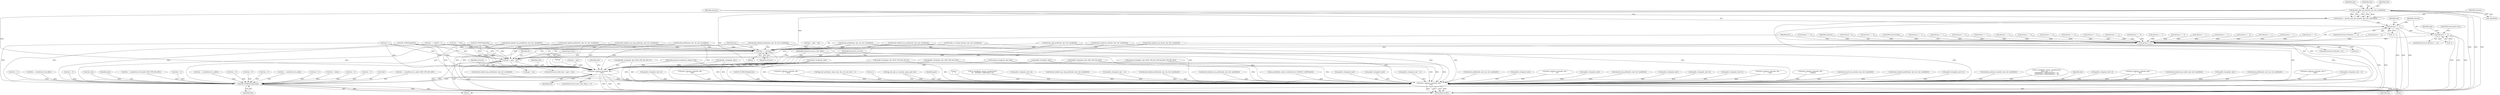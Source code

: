 digraph "0_tcpdump_af2cf04a9394c1a56227c2289ae8da262828294a@pointer" {
"1001377" [label="(Call,decode_mdt_vpn_nlri(ndo, tptr, buf, sizeof(buf)))"];
"1001375" [label="(Call,advance = decode_mdt_vpn_nlri(ndo, tptr, buf, sizeof(buf)))"];
"1001384" [label="(Call,advance == -1)"];
"1001394" [label="(Call,advance == -2)"];
"1001649" [label="(Call,advance < 0)"];
"1001653" [label="(Call,tptr += advance)"];
"1001186" [label="(Call,tptr < pptr + len)"];
"1001634" [label="(Call,print_unknown_data(ndo, tptr, \"\n\t    \", tlen))"];
"1001616" [label="(Call,ND_TCHECK2(*tptr,tlen))"];
"1002940" [label="(Call,print_unknown_data(ndo, pptr, \"\n\t    \", len))"];
"1001187" [label="(Identifier,tptr)"];
"1001417" [label="(Call,advance == -1)"];
"1001837" [label="(Call,decode_prefix6(ndo, tptr, len, buf, sizeof(buf)))"];
"1001379" [label="(Identifier,tptr)"];
"1000568" [label="(Call,ipaddr_string(ndo, tptr))"];
"1001381" [label="(Call,sizeof(buf))"];
"1001394" [label="(Call,advance == -2)"];
"1001560" [label="(Call,advance == -1)"];
"1002397" [label="(Call,print_unknown_data(ndo, tptr, \"\n\t      \", 8))"];
"1000332" [label="(Call,ipaddr_string(ndo, tptr))"];
"1000702" [label="(Call,tlen = nhlen)"];
"1001981" [label="(Call,decode_clnp_prefix(ndo, tptr, buf, sizeof(buf)))"];
"1002535" [label="(Call,ipaddr_string(ndo, tptr))"];
"1001298" [label="(Call,advance == -2)"];
"1001636" [label="(Identifier,tptr)"];
"1001640" [label="(Identifier,advance)"];
"1001330" [label="(Call,advance == -2)"];
"1001390" [label="(Identifier,ndo)"];
"1002222" [label="(Call,ipaddr_string(ndo, tptr+4))"];
"1001634" [label="(Call,print_unknown_data(ndo, tptr, \"\n\t    \", tlen))"];
"1001570" [label="(Call,advance == -2)"];
"1002238" [label="(Call,ipaddr_string(ndo, tptr+2))"];
"1002571" [label="(Call,print_unknown_data(ndo, tptr, \"\n\t      \", tlen))"];
"1001313" [label="(Call,decode_rt_routing_info(ndo, tptr, buf, sizeof(buf)))"];
"1001616" [label="(Call,ND_TCHECK2(*tptr,tlen))"];
"1002654" [label="(Call,print_unknown_data(ndo, tptr,\"\n\t      \", length))"];
"1002045" [label="(Call,decode_mdt_vpn_nlri(ndo, tptr, buf, sizeof(buf)))"];
"1000794" [label="(Call,tlen = 0)"];
"1001877" [label="(Call,decode_labeled_prefix6(ndo, tptr, len, buf, sizeof(buf)))"];
"1000129" [label="(MethodParameterIn,u_int len)"];
"1002501" [label="(Call,ipaddr_string(ndo, tptr+4))"];
"1001000" [label="(Call,tlen = 0)"];
"1001496" [label="(Call,advance == -1)"];
"1000771" [label="(Call,tlen -= sizeof(struct in_addr))"];
"1001249" [label="(Call,advance == -1)"];
"1000768" [label="(Call,ipaddr_string(ndo, tptr))"];
"1002077" [label="(Call,decode_multicast_vpn(ndo, tptr, buf, sizeof(buf)))"];
"1001172" [label="(Call,tptr += tptr[0] + 1)"];
"1001375" [label="(Call,advance = decode_mdt_vpn_nlri(ndo, tptr, buf, sizeof(buf)))"];
"1001653" [label="(Call,tptr += advance)"];
"1001241" [label="(Call,decode_labeled_prefix4(ndo, tptr, len, buf, sizeof(buf)))"];
"1000259" [label="(Call,as_printf(ndo, astostr, sizeof(astostr),\n\t\t\t\tas_size == 2 ?\n\t\t\t\tEXTRACT_16BITS(&tptr[2 + i]) :\n\t\t\t\tEXTRACT_32BITS(&tptr[2 + i])))"];
"1000940" [label="(Call,tlen = 0)"];
"1000865" [label="(Call,tlen -= sizeof(struct in6_addr))"];
"1000888" [label="(Call,tlen = 0)"];
"1002941" [label="(Identifier,ndo)"];
"1002303" [label="(Call,ipaddr_string(ndo, tptr+2))"];
"1001434" [label="(Call,advance == -3)"];
"1001385" [label="(Identifier,advance)"];
"1002921" [label="(Call,print_unknown_data(ndo, pptr, \"\n\t    \", len))"];
"1001198" [label="(Block,)"];
"1001949" [label="(Call,decode_labeled_vpn_l2(ndo, tptr, buf, sizeof(buf)))"];
"1000146" [label="(Call,tlen=len)"];
"1001655" [label="(Identifier,advance)"];
"1001622" [label="(Identifier,ndo)"];
"1002518" [label="(Call,ipaddr_string(ndo, tptr))"];
"1001378" [label="(Identifier,ndo)"];
"1000915" [label="(Call,tlen -= (sizeof(struct in6_addr)+BGP_VPN_RD_LEN))"];
"1001191" [label="(Block,)"];
"1001383" [label="(ControlStructure,if (advance == -1))"];
"1002940" [label="(Call,print_unknown_data(ndo, pptr, \"\n\t    \", len))"];
"1002950" [label="(MethodReturn,RET)"];
"1001725" [label="(Call,decode_prefix4(ndo, tptr, len, buf, sizeof(buf)))"];
"1001019" [label="(Call,isonsap_string(ndo, tptr+BGP_VPN_RD_LEN,tlen-BGP_VPN_RD_LEN))"];
"1000846" [label="(Call,tlen = 0)"];
"1000959" [label="(Call,tlen -= (sizeof(struct in_addr)))"];
"1001352" [label="(Call,advance == -1)"];
"1000128" [label="(MethodParameterIn,const u_char *pptr)"];
"1001395" [label="(Identifier,advance)"];
"1001638" [label="(Identifier,tlen)"];
"1001474" [label="(Call,advance == -3)"];
"1001077" [label="(Call,ip6addr_string(ndo, tptr+BGP_VPN_RD_LEN+3))"];
"1002128" [label="(Call,print_unknown_data(ndo, tptr-3, \"\n\t    \", tlen))"];
"1000429" [label="(Call,ipaddr_string(ndo, tptr + 4))"];
"1001281" [label="(Call,decode_labeled_vpn_prefix4(ndo, tptr, buf, sizeof(buf)))"];
"1001288" [label="(Call,advance == -1)"];
"1001917" [label="(Call,decode_labeled_vpn_prefix6(ndo, tptr, buf, sizeof(buf)))"];
"1000143" [label="(Call,tptr = pptr)"];
"1001048" [label="(Call,ipaddr_string(ndo, tptr+BGP_VPN_RD_LEN+4))"];
"1001553" [label="(Call,decode_clnp_prefix(ndo, tptr, buf, sizeof(buf)))"];
"1001380" [label="(Identifier,buf)"];
"1001649" [label="(Call,advance < 0)"];
"1001160" [label="(Call,ND_TCHECK(tptr[0]))"];
"1001201" [label="(Call,decode_prefix4(ndo, tptr, len, buf, sizeof(buf)))"];
"1000910" [label="(Call,ip6addr_string(ndo, tptr+BGP_VPN_RD_LEN))"];
"1001457" [label="(Call,advance == -1)"];
"1000978" [label="(Call,isonsap_string(ndo, tptr, tlen))"];
"1001402" [label="(Identifier,ndo)"];
"1001087" [label="(Call,tlen = 0)"];
"1001130" [label="(Call,tptr += tlen)"];
"1001188" [label="(Call,pptr + len)"];
"1002317" [label="(Call,ipaddr_string(ndo, tptr+2))"];
"1001506" [label="(Call,advance == -2)"];
"1000126" [label="(MethodParameterIn,netdissect_options *ndo)"];
"1001619" [label="(Identifier,tlen)"];
"1001648" [label="(ControlStructure,if (advance < 0))"];
"1000683" [label="(Call,print_unknown_data(ndo, tptr, \"\n\t    \", tlen))"];
"1000862" [label="(Call,ip6addr_string(ndo, tptr))"];
"1001592" [label="(Call,advance == -1)"];
"1002936" [label="(Call,ND_TCHECK2(*pptr,len))"];
"1001528" [label="(Call,advance == -1)"];
"1001635" [label="(Identifier,ndo)"];
"1001384" [label="(Call,advance == -1)"];
"1001133" [label="(Call,ND_TCHECK(tptr[0]))"];
"1001521" [label="(Call,decode_labeled_vpn_l2(ndo, tptr, buf, sizeof(buf)))"];
"1000719" [label="(Call,tlen > 0)"];
"1001111" [label="(Call,print_unknown_data(ndo, tptr, \"\n\t    \", tlen))"];
"1001602" [label="(Call,advance == -2)"];
"1002828" [label="(Call,bgp_attr_print(ndo, atype, tptr, alen, attr_set_level + 1))"];
"1001656" [label="(JumpTarget,done:)"];
"1002946" [label="(Literal,1)"];
"1001393" [label="(ControlStructure,if (advance == -2))"];
"1001142" [label="(Call,tptr++)"];
"1000201" [label="(Call,bgp_attr_get_as_size(ndo, atype, pptr, len))"];
"1001637" [label="(Literal,\"\n\t    \")"];
"1002942" [label="(Identifier,pptr)"];
"1001489" [label="(Call,decode_labeled_vpn_prefix6(ndo, tptr, buf, sizeof(buf)))"];
"1002943" [label="(Literal,\"\n\t    \")"];
"1002256" [label="(Call,as_printf(ndo, astostr, sizeof(astostr),\n\t\t\t    EXTRACT_32BITS(tptr+2)))"];
"1001642" [label="(Call,tptr = pptr + len)"];
"1002480" [label="(Call,ipaddr_string(ndo, tptr+4))"];
"1001362" [label="(Call,advance == -2)"];
"1001396" [label="(Call,-2)"];
"1001538" [label="(Call,advance == -2)"];
"1001650" [label="(Identifier,advance)"];
"1000985" [label="(Call,tlen = 0)"];
"1002013" [label="(Call,decode_labeled_vpn_clnp_prefix(ndo, tptr, buf, sizeof(buf)))"];
"1001639" [label="(Call,advance = 0)"];
"1001449" [label="(Call,decode_labeled_prefix6(ndo, tptr, len, buf, sizeof(buf)))"];
"1001185" [label="(ControlStructure,while (tptr < pptr + len))"];
"1001398" [label="(ControlStructure,goto trunc;)"];
"1001226" [label="(Call,advance == -3)"];
"1002944" [label="(Identifier,len)"];
"1000464" [label="(Call,ipaddr_string(ndo, tptr + 4))"];
"1001195" [label="(Identifier,af)"];
"1001377" [label="(Call,decode_mdt_vpn_nlri(ndo, tptr, buf, sizeof(buf)))"];
"1001765" [label="(Call,decode_labeled_prefix4(ndo, tptr, len, buf, sizeof(buf)))"];
"1000752" [label="(Call,tlen = 0)"];
"1001585" [label="(Call,decode_labeled_vpn_clnp_prefix(ndo, tptr, buf, sizeof(buf)))"];
"1001805" [label="(Call,decode_labeled_vpn_prefix4(ndo, tptr, buf, sizeof(buf)))"];
"1002935" [label="(Block,)"];
"1000956" [label="(Call,ipaddr_string(ndo, tptr))"];
"1001186" [label="(Call,tptr < pptr + len)"];
"1000816" [label="(Call,ipaddr_string(ndo, tptr+BGP_VPN_RD_LEN))"];
"1002682" [label="(Call,as_printf(ndo, astostr, sizeof(astostr), EXTRACT_32BITS(tptr)))"];
"1001654" [label="(Identifier,tptr)"];
"1001345" [label="(Call,decode_multicast_vpn(ndo, tptr, buf, sizeof(buf)))"];
"1002555" [label="(Call,ipaddr_string(ndo, tptr))"];
"1000599" [label="(Call,ipaddr_string(ndo, tptr))"];
"1001376" [label="(Identifier,advance)"];
"1001651" [label="(Literal,0)"];
"1001652" [label="(ControlStructure,break;)"];
"1001386" [label="(Call,-1)"];
"1001617" [label="(Call,*tptr)"];
"1001409" [label="(Call,decode_prefix6(ndo, tptr, len, buf, sizeof(buf)))"];
"1000821" [label="(Call,tlen -= (sizeof(struct in_addr)+BGP_VPN_RD_LEN))"];
"1001209" [label="(Call,advance == -1)"];
"1001320" [label="(Call,advance == -1)"];
"1000409" [label="(Call,ipaddr_string(ndo, tptr + 2))"];
"1001628" [label="(ControlStructure,if (ndo->ndo_vflag <= 1))"];
"1001266" [label="(Call,advance == -3)"];
"1001377" -> "1001375"  [label="AST: "];
"1001377" -> "1001381"  [label="CFG: "];
"1001378" -> "1001377"  [label="AST: "];
"1001379" -> "1001377"  [label="AST: "];
"1001380" -> "1001377"  [label="AST: "];
"1001381" -> "1001377"  [label="AST: "];
"1001375" -> "1001377"  [label="CFG: "];
"1001377" -> "1002950"  [label="DDG: "];
"1001377" -> "1002950"  [label="DDG: "];
"1001377" -> "1002950"  [label="DDG: "];
"1001377" -> "1001375"  [label="DDG: "];
"1001377" -> "1001375"  [label="DDG: "];
"1001377" -> "1001375"  [label="DDG: "];
"1001377" -> "1001634"  [label="DDG: "];
"1001377" -> "1001653"  [label="DDG: "];
"1001377" -> "1002940"  [label="DDG: "];
"1001375" -> "1001198"  [label="AST: "];
"1001376" -> "1001375"  [label="AST: "];
"1001385" -> "1001375"  [label="CFG: "];
"1001375" -> "1002950"  [label="DDG: "];
"1001375" -> "1001384"  [label="DDG: "];
"1001384" -> "1001383"  [label="AST: "];
"1001384" -> "1001386"  [label="CFG: "];
"1001385" -> "1001384"  [label="AST: "];
"1001386" -> "1001384"  [label="AST: "];
"1001390" -> "1001384"  [label="CFG: "];
"1001395" -> "1001384"  [label="CFG: "];
"1001384" -> "1002950"  [label="DDG: "];
"1001384" -> "1002950"  [label="DDG: "];
"1001384" -> "1002950"  [label="DDG: "];
"1001386" -> "1001384"  [label="DDG: "];
"1001384" -> "1001394"  [label="DDG: "];
"1001384" -> "1001649"  [label="DDG: "];
"1001394" -> "1001393"  [label="AST: "];
"1001394" -> "1001396"  [label="CFG: "];
"1001395" -> "1001394"  [label="AST: "];
"1001396" -> "1001394"  [label="AST: "];
"1001398" -> "1001394"  [label="CFG: "];
"1001402" -> "1001394"  [label="CFG: "];
"1001394" -> "1002950"  [label="DDG: "];
"1001394" -> "1002950"  [label="DDG: "];
"1001394" -> "1002950"  [label="DDG: "];
"1001396" -> "1001394"  [label="DDG: "];
"1001394" -> "1001649"  [label="DDG: "];
"1001649" -> "1001648"  [label="AST: "];
"1001649" -> "1001651"  [label="CFG: "];
"1001650" -> "1001649"  [label="AST: "];
"1001651" -> "1001649"  [label="AST: "];
"1001652" -> "1001649"  [label="CFG: "];
"1001654" -> "1001649"  [label="CFG: "];
"1001649" -> "1002950"  [label="DDG: "];
"1001649" -> "1002950"  [label="DDG: "];
"1001474" -> "1001649"  [label="DDG: "];
"1001592" -> "1001649"  [label="DDG: "];
"1001417" -> "1001649"  [label="DDG: "];
"1001457" -> "1001649"  [label="DDG: "];
"1001226" -> "1001649"  [label="DDG: "];
"1001288" -> "1001649"  [label="DDG: "];
"1001602" -> "1001649"  [label="DDG: "];
"1001506" -> "1001649"  [label="DDG: "];
"1001209" -> "1001649"  [label="DDG: "];
"1001266" -> "1001649"  [label="DDG: "];
"1001496" -> "1001649"  [label="DDG: "];
"1001298" -> "1001649"  [label="DDG: "];
"1001528" -> "1001649"  [label="DDG: "];
"1001352" -> "1001649"  [label="DDG: "];
"1001639" -> "1001649"  [label="DDG: "];
"1001320" -> "1001649"  [label="DDG: "];
"1001249" -> "1001649"  [label="DDG: "];
"1001434" -> "1001649"  [label="DDG: "];
"1001362" -> "1001649"  [label="DDG: "];
"1001560" -> "1001649"  [label="DDG: "];
"1001538" -> "1001649"  [label="DDG: "];
"1001570" -> "1001649"  [label="DDG: "];
"1001330" -> "1001649"  [label="DDG: "];
"1001649" -> "1001653"  [label="DDG: "];
"1001653" -> "1001191"  [label="AST: "];
"1001653" -> "1001655"  [label="CFG: "];
"1001654" -> "1001653"  [label="AST: "];
"1001655" -> "1001653"  [label="AST: "];
"1001187" -> "1001653"  [label="CFG: "];
"1001653" -> "1002950"  [label="DDG: "];
"1001653" -> "1001186"  [label="DDG: "];
"1001642" -> "1001653"  [label="DDG: "];
"1001281" -> "1001653"  [label="DDG: "];
"1001449" -> "1001653"  [label="DDG: "];
"1001585" -> "1001653"  [label="DDG: "];
"1001409" -> "1001653"  [label="DDG: "];
"1001241" -> "1001653"  [label="DDG: "];
"1001553" -> "1001653"  [label="DDG: "];
"1001201" -> "1001653"  [label="DDG: "];
"1001489" -> "1001653"  [label="DDG: "];
"1001521" -> "1001653"  [label="DDG: "];
"1001345" -> "1001653"  [label="DDG: "];
"1001313" -> "1001653"  [label="DDG: "];
"1001172" -> "1001653"  [label="DDG: "];
"1001160" -> "1001653"  [label="DDG: "];
"1001142" -> "1001653"  [label="DDG: "];
"1001133" -> "1001653"  [label="DDG: "];
"1001130" -> "1001653"  [label="DDG: "];
"1001186" -> "1001185"  [label="AST: "];
"1001186" -> "1001188"  [label="CFG: "];
"1001187" -> "1001186"  [label="AST: "];
"1001188" -> "1001186"  [label="AST: "];
"1001195" -> "1001186"  [label="CFG: "];
"1001656" -> "1001186"  [label="CFG: "];
"1001186" -> "1002950"  [label="DDG: "];
"1001186" -> "1002950"  [label="DDG: "];
"1001186" -> "1002950"  [label="DDG: "];
"1001172" -> "1001186"  [label="DDG: "];
"1001142" -> "1001186"  [label="DDG: "];
"1001160" -> "1001186"  [label="DDG: "];
"1001133" -> "1001186"  [label="DDG: "];
"1001130" -> "1001186"  [label="DDG: "];
"1000128" -> "1001186"  [label="DDG: "];
"1001449" -> "1001186"  [label="DDG: "];
"1001201" -> "1001186"  [label="DDG: "];
"1001241" -> "1001186"  [label="DDG: "];
"1001409" -> "1001186"  [label="DDG: "];
"1000129" -> "1001186"  [label="DDG: "];
"1001186" -> "1001634"  [label="DDG: "];
"1001634" -> "1001628"  [label="AST: "];
"1001634" -> "1001638"  [label="CFG: "];
"1001635" -> "1001634"  [label="AST: "];
"1001636" -> "1001634"  [label="AST: "];
"1001637" -> "1001634"  [label="AST: "];
"1001638" -> "1001634"  [label="AST: "];
"1001640" -> "1001634"  [label="CFG: "];
"1001634" -> "1002950"  [label="DDG: "];
"1001634" -> "1002950"  [label="DDG: "];
"1001634" -> "1002950"  [label="DDG: "];
"1001634" -> "1001616"  [label="DDG: "];
"1001048" -> "1001634"  [label="DDG: "];
"1001521" -> "1001634"  [label="DDG: "];
"1001553" -> "1001634"  [label="DDG: "];
"1001019" -> "1001634"  [label="DDG: "];
"1001449" -> "1001634"  [label="DDG: "];
"1001409" -> "1001634"  [label="DDG: "];
"1000910" -> "1001634"  [label="DDG: "];
"1000816" -> "1001634"  [label="DDG: "];
"1000978" -> "1001634"  [label="DDG: "];
"1000768" -> "1001634"  [label="DDG: "];
"1001077" -> "1001634"  [label="DDG: "];
"1001201" -> "1001634"  [label="DDG: "];
"1000956" -> "1001634"  [label="DDG: "];
"1001345" -> "1001634"  [label="DDG: "];
"1001241" -> "1001634"  [label="DDG: "];
"1001281" -> "1001634"  [label="DDG: "];
"1000862" -> "1001634"  [label="DDG: "];
"1001585" -> "1001634"  [label="DDG: "];
"1001313" -> "1001634"  [label="DDG: "];
"1001489" -> "1001634"  [label="DDG: "];
"1000126" -> "1001634"  [label="DDG: "];
"1000143" -> "1001634"  [label="DDG: "];
"1001172" -> "1001634"  [label="DDG: "];
"1001160" -> "1001634"  [label="DDG: "];
"1001142" -> "1001634"  [label="DDG: "];
"1001133" -> "1001634"  [label="DDG: "];
"1001130" -> "1001634"  [label="DDG: "];
"1001616" -> "1001634"  [label="DDG: "];
"1001634" -> "1002940"  [label="DDG: "];
"1001616" -> "1001198"  [label="AST: "];
"1001616" -> "1001619"  [label="CFG: "];
"1001617" -> "1001616"  [label="AST: "];
"1001619" -> "1001616"  [label="AST: "];
"1001622" -> "1001616"  [label="CFG: "];
"1001616" -> "1002950"  [label="DDG: "];
"1001616" -> "1002950"  [label="DDG: "];
"1001616" -> "1002950"  [label="DDG: "];
"1001172" -> "1001616"  [label="DDG: "];
"1001160" -> "1001616"  [label="DDG: "];
"1001142" -> "1001616"  [label="DDG: "];
"1001133" -> "1001616"  [label="DDG: "];
"1001130" -> "1001616"  [label="DDG: "];
"1000146" -> "1001616"  [label="DDG: "];
"1000865" -> "1001616"  [label="DDG: "];
"1001087" -> "1001616"  [label="DDG: "];
"1001000" -> "1001616"  [label="DDG: "];
"1000719" -> "1001616"  [label="DDG: "];
"1000821" -> "1001616"  [label="DDG: "];
"1000959" -> "1001616"  [label="DDG: "];
"1000771" -> "1001616"  [label="DDG: "];
"1000915" -> "1001616"  [label="DDG: "];
"1000940" -> "1001616"  [label="DDG: "];
"1000752" -> "1001616"  [label="DDG: "];
"1000794" -> "1001616"  [label="DDG: "];
"1000985" -> "1001616"  [label="DDG: "];
"1000702" -> "1001616"  [label="DDG: "];
"1000888" -> "1001616"  [label="DDG: "];
"1000846" -> "1001616"  [label="DDG: "];
"1002940" -> "1002935"  [label="AST: "];
"1002940" -> "1002944"  [label="CFG: "];
"1002941" -> "1002940"  [label="AST: "];
"1002942" -> "1002940"  [label="AST: "];
"1002943" -> "1002940"  [label="AST: "];
"1002944" -> "1002940"  [label="AST: "];
"1002946" -> "1002940"  [label="CFG: "];
"1002940" -> "1002950"  [label="DDG: "];
"1002940" -> "1002950"  [label="DDG: "];
"1002940" -> "1002950"  [label="DDG: "];
"1002940" -> "1002950"  [label="DDG: "];
"1002828" -> "1002940"  [label="DDG: "];
"1001837" -> "1002940"  [label="DDG: "];
"1001019" -> "1002940"  [label="DDG: "];
"1002397" -> "1002940"  [label="DDG: "];
"1002501" -> "1002940"  [label="DDG: "];
"1001877" -> "1002940"  [label="DDG: "];
"1002518" -> "1002940"  [label="DDG: "];
"1000259" -> "1002940"  [label="DDG: "];
"1001048" -> "1002940"  [label="DDG: "];
"1001725" -> "1002940"  [label="DDG: "];
"1000683" -> "1002940"  [label="DDG: "];
"1000332" -> "1002940"  [label="DDG: "];
"1002222" -> "1002940"  [label="DDG: "];
"1001765" -> "1002940"  [label="DDG: "];
"1001949" -> "1002940"  [label="DDG: "];
"1001981" -> "1002940"  [label="DDG: "];
"1000568" -> "1002940"  [label="DDG: "];
"1002045" -> "1002940"  [label="DDG: "];
"1000464" -> "1002940"  [label="DDG: "];
"1000910" -> "1002940"  [label="DDG: "];
"1001917" -> "1002940"  [label="DDG: "];
"1002256" -> "1002940"  [label="DDG: "];
"1001409" -> "1002940"  [label="DDG: "];
"1002317" -> "1002940"  [label="DDG: "];
"1001521" -> "1002940"  [label="DDG: "];
"1002682" -> "1002940"  [label="DDG: "];
"1000816" -> "1002940"  [label="DDG: "];
"1000978" -> "1002940"  [label="DDG: "];
"1000768" -> "1002940"  [label="DDG: "];
"1001077" -> "1002940"  [label="DDG: "];
"1001201" -> "1002940"  [label="DDG: "];
"1002077" -> "1002940"  [label="DDG: "];
"1000956" -> "1002940"  [label="DDG: "];
"1000599" -> "1002940"  [label="DDG: "];
"1002555" -> "1002940"  [label="DDG: "];
"1001553" -> "1002940"  [label="DDG: "];
"1002571" -> "1002940"  [label="DDG: "];
"1002238" -> "1002940"  [label="DDG: "];
"1002128" -> "1002940"  [label="DDG: "];
"1001345" -> "1002940"  [label="DDG: "];
"1000409" -> "1002940"  [label="DDG: "];
"1002654" -> "1002940"  [label="DDG: "];
"1002013" -> "1002940"  [label="DDG: "];
"1001241" -> "1002940"  [label="DDG: "];
"1001281" -> "1002940"  [label="DDG: "];
"1000862" -> "1002940"  [label="DDG: "];
"1002535" -> "1002940"  [label="DDG: "];
"1001805" -> "1002940"  [label="DDG: "];
"1001449" -> "1002940"  [label="DDG: "];
"1002480" -> "1002940"  [label="DDG: "];
"1002921" -> "1002940"  [label="DDG: "];
"1002921" -> "1002940"  [label="DDG: "];
"1001585" -> "1002940"  [label="DDG: "];
"1001313" -> "1002940"  [label="DDG: "];
"1000429" -> "1002940"  [label="DDG: "];
"1001489" -> "1002940"  [label="DDG: "];
"1001111" -> "1002940"  [label="DDG: "];
"1000201" -> "1002940"  [label="DDG: "];
"1000201" -> "1002940"  [label="DDG: "];
"1002303" -> "1002940"  [label="DDG: "];
"1000126" -> "1002940"  [label="DDG: "];
"1000128" -> "1002940"  [label="DDG: "];
"1002936" -> "1002940"  [label="DDG: "];
"1000129" -> "1002940"  [label="DDG: "];
}
